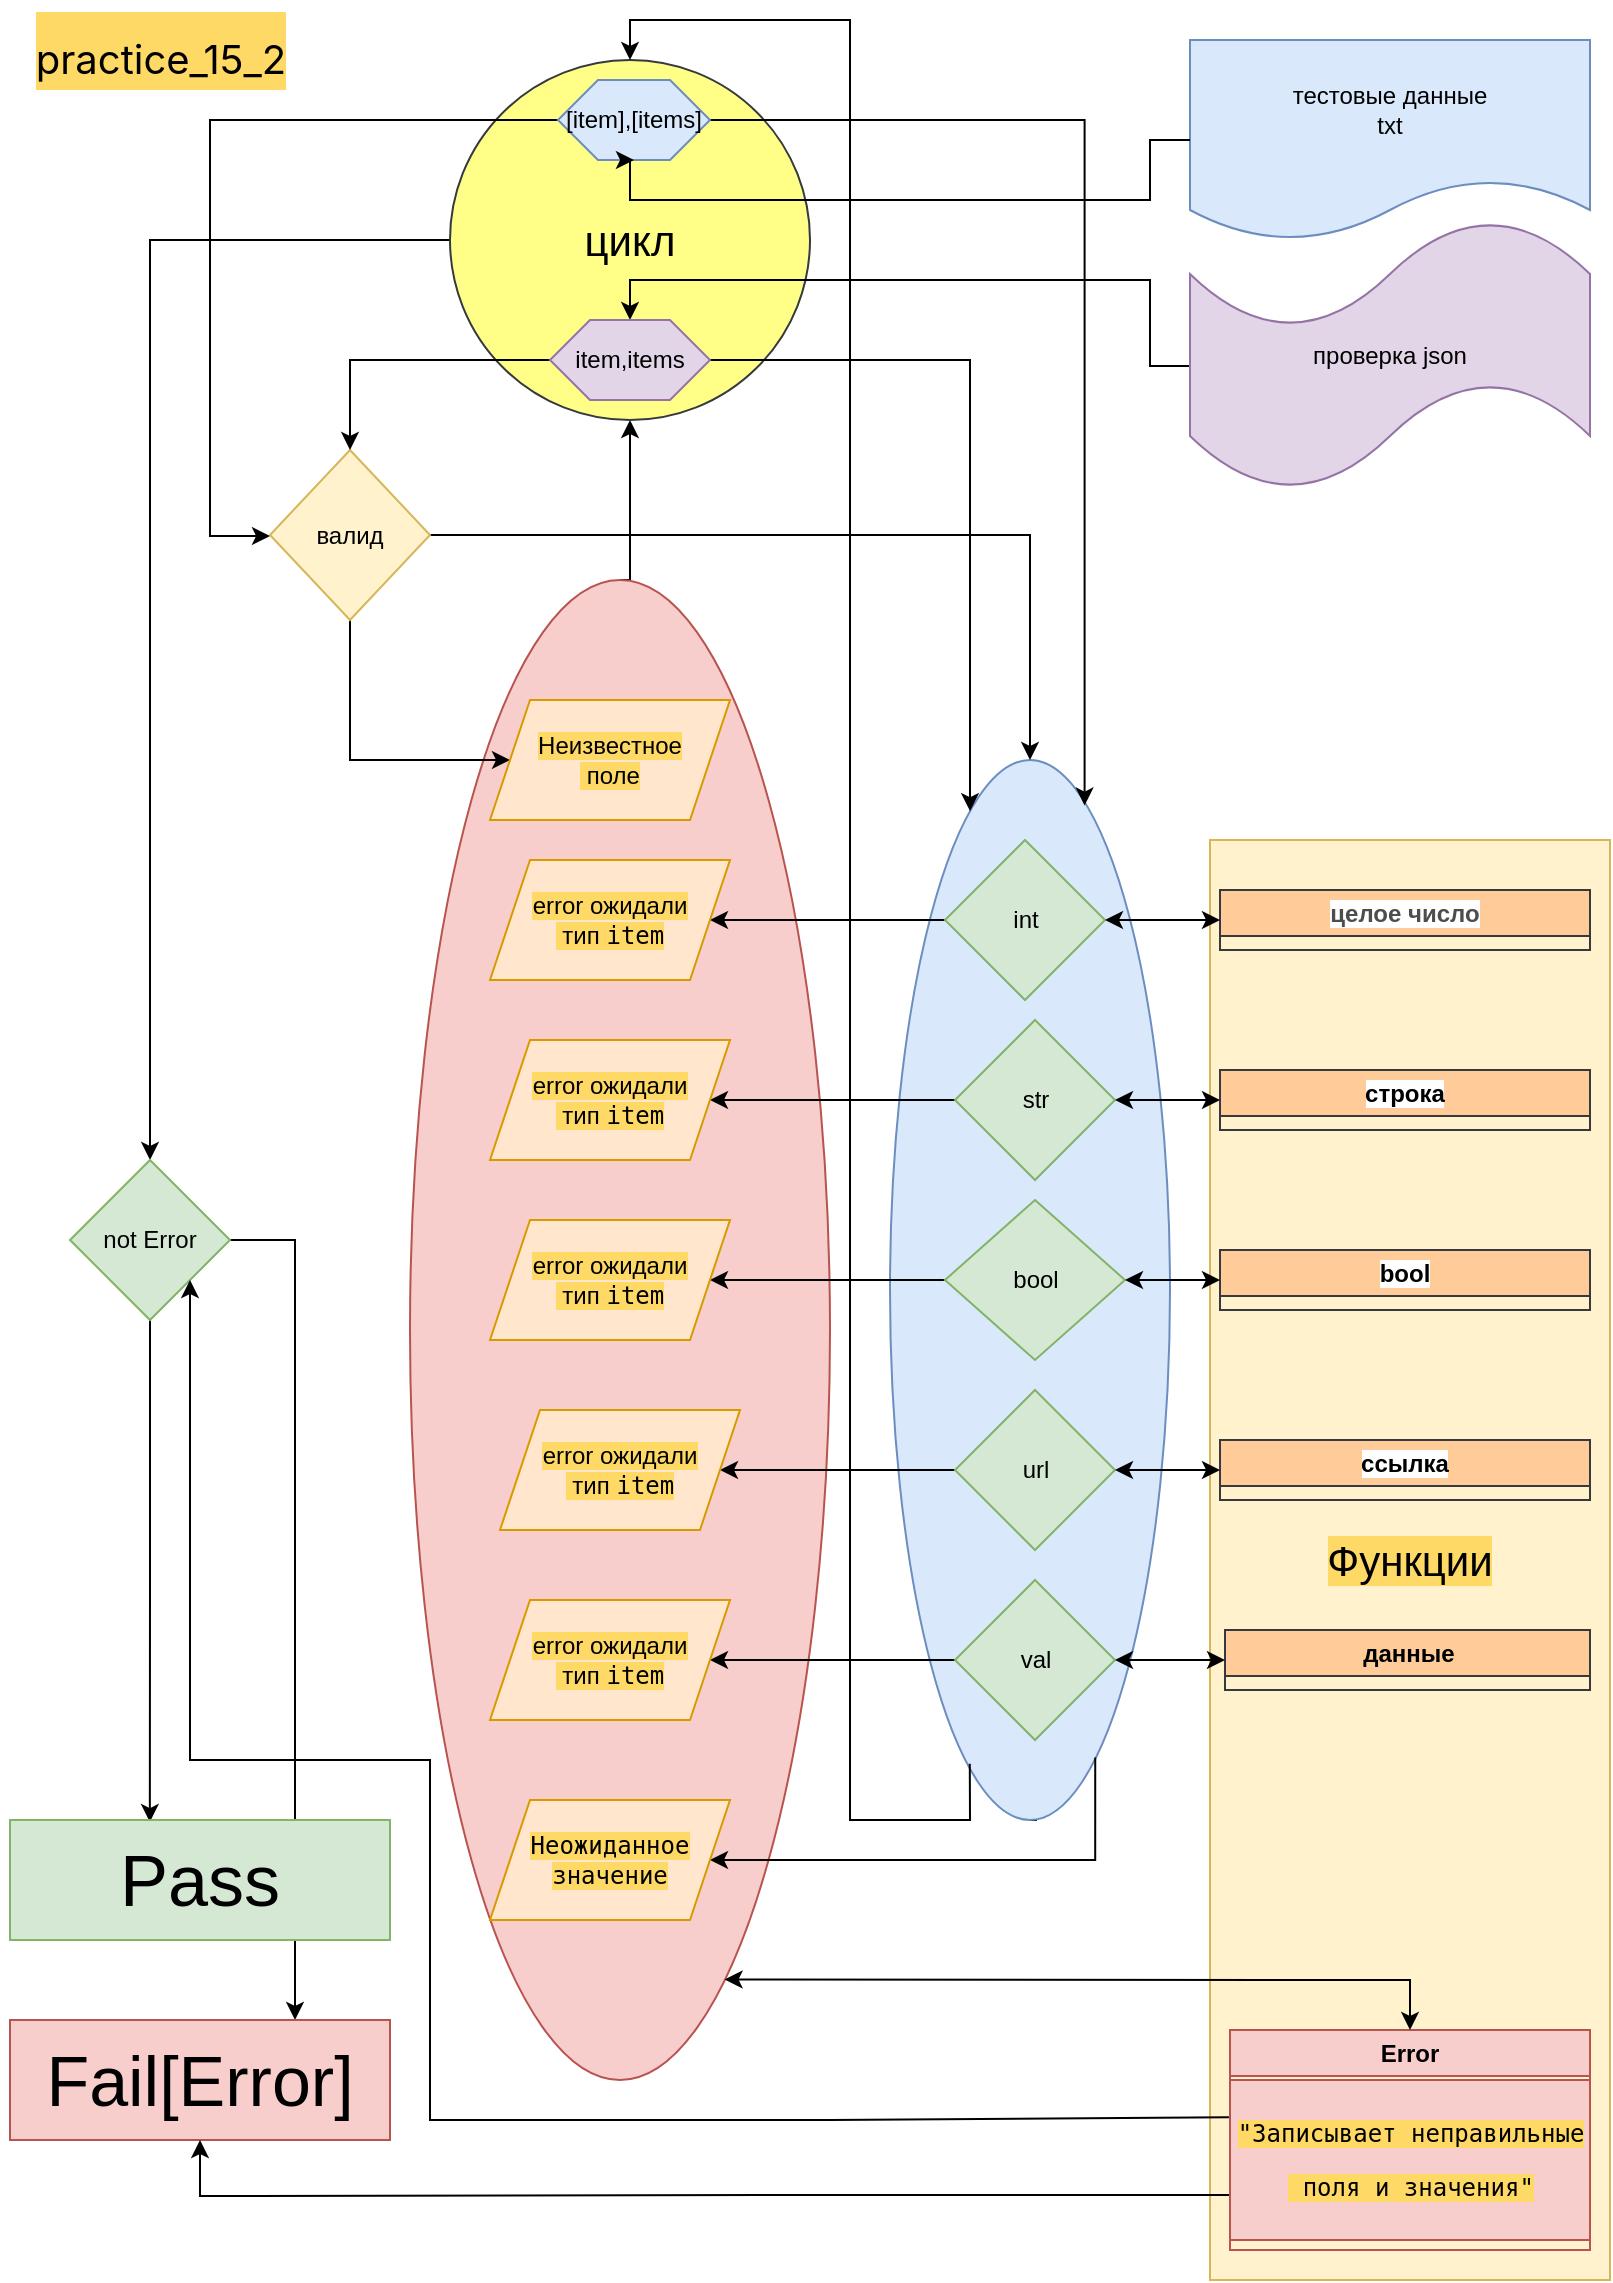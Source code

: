 <mxfile version="20.8.13" type="github">
  <diagram id="C5RBs43oDa-KdzZeNtuy" name="Page-1">
    <mxGraphModel dx="778" dy="676" grid="1" gridSize="10" guides="1" tooltips="1" connect="1" arrows="1" fold="1" page="1" pageScale="1" pageWidth="827" pageHeight="1169" math="0" shadow="0">
      <root>
        <mxCell id="WIyWlLk6GJQsqaUBKTNV-0" />
        <mxCell id="WIyWlLk6GJQsqaUBKTNV-1" parent="WIyWlLk6GJQsqaUBKTNV-0" />
        <mxCell id="NrR9IdCdJ7Q5m2Nav7Z5-30" value="Функции" style="rounded=0;whiteSpace=wrap;html=1;labelBackgroundColor=#FFD966;fontFamily=Helvetica;fontSize=21;fillColor=#fff2cc;strokeColor=#d6b656;" parent="WIyWlLk6GJQsqaUBKTNV-1" vertex="1">
          <mxGeometry x="610" y="430" width="200" height="720" as="geometry" />
        </mxCell>
        <mxCell id="N2-jiG50IVHrFEvEO8ib-146" style="edgeStyle=orthogonalEdgeStyle;rounded=0;orthogonalLoop=1;jettySize=auto;html=1;exitX=0.5;exitY=0;exitDx=0;exitDy=0;entryX=0.5;entryY=1;entryDx=0;entryDy=0;" parent="WIyWlLk6GJQsqaUBKTNV-1" source="N2-jiG50IVHrFEvEO8ib-137" target="N2-jiG50IVHrFEvEO8ib-28" edge="1">
          <mxGeometry relative="1" as="geometry">
            <Array as="points">
              <mxPoint x="320" y="300" />
            </Array>
          </mxGeometry>
        </mxCell>
        <mxCell id="N2-jiG50IVHrFEvEO8ib-137" value="" style="ellipse;whiteSpace=wrap;html=1;fillColor=#f8cecc;strokeColor=#b85450;" parent="WIyWlLk6GJQsqaUBKTNV-1" vertex="1">
          <mxGeometry x="210" y="300" width="210" height="750" as="geometry" />
        </mxCell>
        <mxCell id="N2-jiG50IVHrFEvEO8ib-136" style="edgeStyle=orthogonalEdgeStyle;rounded=0;orthogonalLoop=1;jettySize=auto;html=1;exitX=0.5;exitY=1;exitDx=0;exitDy=0;" parent="WIyWlLk6GJQsqaUBKTNV-1" source="N2-jiG50IVHrFEvEO8ib-96" edge="1">
          <mxGeometry relative="1" as="geometry">
            <mxPoint x="523" y="910" as="targetPoint" />
          </mxGeometry>
        </mxCell>
        <mxCell id="N2-jiG50IVHrFEvEO8ib-96" value="" style="ellipse;whiteSpace=wrap;html=1;fillColor=#dae8fc;strokeColor=#6c8ebf;" parent="WIyWlLk6GJQsqaUBKTNV-1" vertex="1">
          <mxGeometry x="450" y="390" width="140" height="530" as="geometry" />
        </mxCell>
        <mxCell id="N2-jiG50IVHrFEvEO8ib-0" value="тестовые данные&lt;br&gt;txt" style="shape=document;whiteSpace=wrap;html=1;boundedLbl=1;fillColor=#dae8fc;strokeColor=#6c8ebf;" parent="WIyWlLk6GJQsqaUBKTNV-1" vertex="1">
          <mxGeometry x="600" y="30" width="200" height="100" as="geometry" />
        </mxCell>
        <mxCell id="N2-jiG50IVHrFEvEO8ib-33" style="edgeStyle=orthogonalEdgeStyle;rounded=0;orthogonalLoop=1;jettySize=auto;html=1;exitX=0.5;exitY=1;exitDx=0;exitDy=0;entryX=0;entryY=0.5;entryDx=0;entryDy=0;" parent="WIyWlLk6GJQsqaUBKTNV-1" source="N2-jiG50IVHrFEvEO8ib-1" target="N2-jiG50IVHrFEvEO8ib-32" edge="1">
          <mxGeometry relative="1" as="geometry">
            <Array as="points">
              <mxPoint x="180" y="390" />
            </Array>
          </mxGeometry>
        </mxCell>
        <mxCell id="N2-jiG50IVHrFEvEO8ib-97" style="edgeStyle=orthogonalEdgeStyle;rounded=0;orthogonalLoop=1;jettySize=auto;html=1;exitX=1;exitY=0.5;exitDx=0;exitDy=0;entryX=0.5;entryY=0;entryDx=0;entryDy=0;" parent="WIyWlLk6GJQsqaUBKTNV-1" source="N2-jiG50IVHrFEvEO8ib-1" target="N2-jiG50IVHrFEvEO8ib-96" edge="1">
          <mxGeometry relative="1" as="geometry">
            <Array as="points">
              <mxPoint x="520" y="277" />
            </Array>
          </mxGeometry>
        </mxCell>
        <mxCell id="N2-jiG50IVHrFEvEO8ib-1" value="валид" style="rhombus;whiteSpace=wrap;html=1;fillColor=#fff2cc;strokeColor=#d6b656;" parent="WIyWlLk6GJQsqaUBKTNV-1" vertex="1">
          <mxGeometry x="140" y="235" width="80" height="85" as="geometry" />
        </mxCell>
        <mxCell id="N2-jiG50IVHrFEvEO8ib-27" style="edgeStyle=orthogonalEdgeStyle;rounded=0;orthogonalLoop=1;jettySize=auto;html=1;entryX=1;entryY=0.5;entryDx=0;entryDy=0;" parent="WIyWlLk6GJQsqaUBKTNV-1" source="N2-jiG50IVHrFEvEO8ib-2" target="N2-jiG50IVHrFEvEO8ib-18" edge="1">
          <mxGeometry relative="1" as="geometry">
            <Array as="points">
              <mxPoint x="420" y="470" />
              <mxPoint x="420" y="470" />
            </Array>
          </mxGeometry>
        </mxCell>
        <mxCell id="N2-jiG50IVHrFEvEO8ib-2" value="int" style="rhombus;whiteSpace=wrap;html=1;fillColor=#d5e8d4;strokeColor=#82b366;" parent="WIyWlLk6GJQsqaUBKTNV-1" vertex="1">
          <mxGeometry x="477.5" y="430" width="80" height="80" as="geometry" />
        </mxCell>
        <mxCell id="N2-jiG50IVHrFEvEO8ib-26" style="edgeStyle=orthogonalEdgeStyle;rounded=0;orthogonalLoop=1;jettySize=auto;html=1;entryX=1;entryY=0.5;entryDx=0;entryDy=0;" parent="WIyWlLk6GJQsqaUBKTNV-1" source="N2-jiG50IVHrFEvEO8ib-3" target="N2-jiG50IVHrFEvEO8ib-19" edge="1">
          <mxGeometry relative="1" as="geometry" />
        </mxCell>
        <mxCell id="N2-jiG50IVHrFEvEO8ib-24" style="edgeStyle=orthogonalEdgeStyle;rounded=0;orthogonalLoop=1;jettySize=auto;html=1;exitX=0;exitY=0.5;exitDx=0;exitDy=0;entryX=1;entryY=0.5;entryDx=0;entryDy=0;" parent="WIyWlLk6GJQsqaUBKTNV-1" source="N2-jiG50IVHrFEvEO8ib-5" target="N2-jiG50IVHrFEvEO8ib-21" edge="1">
          <mxGeometry relative="1" as="geometry">
            <Array as="points">
              <mxPoint x="478" y="745" />
            </Array>
          </mxGeometry>
        </mxCell>
        <mxCell id="N2-jiG50IVHrFEvEO8ib-5" value="url" style="rhombus;whiteSpace=wrap;html=1;fillColor=#d5e8d4;strokeColor=#82b366;" parent="WIyWlLk6GJQsqaUBKTNV-1" vertex="1">
          <mxGeometry x="482.5" y="705" width="80" height="80" as="geometry" />
        </mxCell>
        <mxCell id="N2-jiG50IVHrFEvEO8ib-23" style="edgeStyle=orthogonalEdgeStyle;rounded=0;orthogonalLoop=1;jettySize=auto;html=1;exitX=0;exitY=0.5;exitDx=0;exitDy=0;entryX=1;entryY=0.5;entryDx=0;entryDy=0;" parent="WIyWlLk6GJQsqaUBKTNV-1" source="N2-jiG50IVHrFEvEO8ib-6" target="N2-jiG50IVHrFEvEO8ib-22" edge="1">
          <mxGeometry relative="1" as="geometry">
            <Array as="points">
              <mxPoint x="430" y="840" />
              <mxPoint x="430" y="840" />
            </Array>
          </mxGeometry>
        </mxCell>
        <mxCell id="N2-jiG50IVHrFEvEO8ib-105" style="edgeStyle=orthogonalEdgeStyle;rounded=0;orthogonalLoop=1;jettySize=auto;html=1;entryX=1;entryY=0.5;entryDx=0;entryDy=0;exitX=0.733;exitY=0.941;exitDx=0;exitDy=0;exitPerimeter=0;" parent="WIyWlLk6GJQsqaUBKTNV-1" source="N2-jiG50IVHrFEvEO8ib-96" target="N2-jiG50IVHrFEvEO8ib-60" edge="1">
          <mxGeometry relative="1" as="geometry">
            <mxPoint x="570" y="940" as="sourcePoint" />
            <Array as="points">
              <mxPoint x="553" y="940" />
            </Array>
          </mxGeometry>
        </mxCell>
        <mxCell id="N2-jiG50IVHrFEvEO8ib-6" value="val" style="rhombus;whiteSpace=wrap;html=1;fillColor=#d5e8d4;strokeColor=#82b366;" parent="WIyWlLk6GJQsqaUBKTNV-1" vertex="1">
          <mxGeometry x="482.5" y="800" width="80" height="80" as="geometry" />
        </mxCell>
        <mxCell id="N2-jiG50IVHrFEvEO8ib-19" value="&lt;span style=&quot;background-color: rgb(255, 217, 102);&quot;&gt;error&amp;nbsp;ожидали&lt;br style=&quot;border-color: var(--border-color);&quot;&gt;&amp;nbsp;тип&amp;nbsp;&lt;span style=&quot;border-color: var(--border-color); font-family: &amp;quot;JetBrains Mono&amp;quot;, monospace;&quot;&gt;item&lt;/span&gt;&lt;/span&gt;" style="shape=parallelogram;perimeter=parallelogramPerimeter;whiteSpace=wrap;html=1;fixedSize=1;fillColor=#ffe6cc;strokeColor=#d79b00;" parent="WIyWlLk6GJQsqaUBKTNV-1" vertex="1">
          <mxGeometry x="250" y="530" width="120" height="60" as="geometry" />
        </mxCell>
        <mxCell id="N2-jiG50IVHrFEvEO8ib-21" value="&lt;span style=&quot;background-color: rgb(255, 217, 102);&quot;&gt;error&amp;nbsp;ожидали&lt;br style=&quot;border-color: var(--border-color);&quot;&gt;&amp;nbsp;тип&amp;nbsp;&lt;span style=&quot;border-color: var(--border-color); font-family: &amp;quot;JetBrains Mono&amp;quot;, monospace;&quot;&gt;item&lt;/span&gt;&lt;/span&gt;" style="shape=parallelogram;perimeter=parallelogramPerimeter;whiteSpace=wrap;html=1;fixedSize=1;fillColor=#ffe6cc;strokeColor=#d79b00;" parent="WIyWlLk6GJQsqaUBKTNV-1" vertex="1">
          <mxGeometry x="255" y="715" width="120" height="60" as="geometry" />
        </mxCell>
        <mxCell id="N2-jiG50IVHrFEvEO8ib-22" value="&lt;span style=&quot;background-color: rgb(255, 217, 102);&quot;&gt;error&amp;nbsp;ожидали&lt;br style=&quot;border-color: var(--border-color);&quot;&gt;&amp;nbsp;тип&amp;nbsp;&lt;span style=&quot;border-color: var(--border-color); font-family: &amp;quot;JetBrains Mono&amp;quot;, monospace;&quot;&gt;item&lt;/span&gt;&lt;/span&gt;" style="shape=parallelogram;perimeter=parallelogramPerimeter;whiteSpace=wrap;html=1;fixedSize=1;fillColor=#ffe6cc;strokeColor=#d79b00;" parent="WIyWlLk6GJQsqaUBKTNV-1" vertex="1">
          <mxGeometry x="250" y="810" width="120" height="60" as="geometry" />
        </mxCell>
        <mxCell id="N2-jiG50IVHrFEvEO8ib-35" style="edgeStyle=orthogonalEdgeStyle;rounded=0;orthogonalLoop=1;jettySize=auto;html=1;exitX=0;exitY=0.5;exitDx=0;exitDy=0;entryX=0.5;entryY=0;entryDx=0;entryDy=0;" parent="WIyWlLk6GJQsqaUBKTNV-1" source="N2-jiG50IVHrFEvEO8ib-28" target="N2-jiG50IVHrFEvEO8ib-36" edge="1">
          <mxGeometry relative="1" as="geometry">
            <mxPoint x="120" y="600" as="targetPoint" />
            <Array as="points">
              <mxPoint x="304" y="130" />
              <mxPoint x="100" y="130" />
            </Array>
          </mxGeometry>
        </mxCell>
        <mxCell id="N2-jiG50IVHrFEvEO8ib-28" value="&lt;font style=&quot;font-size: 21px;&quot;&gt;цикл&lt;/font&gt;" style="ellipse;whiteSpace=wrap;html=1;aspect=fixed;fillColor=#ffff88;strokeColor=#36393d;" parent="WIyWlLk6GJQsqaUBKTNV-1" vertex="1">
          <mxGeometry x="230" y="40" width="180" height="180" as="geometry" />
        </mxCell>
        <mxCell id="N2-jiG50IVHrFEvEO8ib-32" value="&lt;span style=&quot;background-color: rgb(255, 217, 102);&quot;&gt;Неизвестное&lt;br&gt;&amp;nbsp;поле&lt;/span&gt;" style="shape=parallelogram;perimeter=parallelogramPerimeter;whiteSpace=wrap;html=1;fixedSize=1;fillColor=#ffe6cc;strokeColor=#d79b00;" parent="WIyWlLk6GJQsqaUBKTNV-1" vertex="1">
          <mxGeometry x="250" y="360" width="120" height="60" as="geometry" />
        </mxCell>
        <mxCell id="N2-jiG50IVHrFEvEO8ib-39" style="edgeStyle=orthogonalEdgeStyle;rounded=0;orthogonalLoop=1;jettySize=auto;html=1;exitX=0.5;exitY=1;exitDx=0;exitDy=0;entryX=0.368;entryY=0.017;entryDx=0;entryDy=0;entryPerimeter=0;" parent="WIyWlLk6GJQsqaUBKTNV-1" source="N2-jiG50IVHrFEvEO8ib-36" target="N2-jiG50IVHrFEvEO8ib-37" edge="1">
          <mxGeometry relative="1" as="geometry">
            <Array as="points" />
          </mxGeometry>
        </mxCell>
        <mxCell id="N2-jiG50IVHrFEvEO8ib-41" style="edgeStyle=orthogonalEdgeStyle;rounded=0;orthogonalLoop=1;jettySize=auto;html=1;exitX=1;exitY=0.5;exitDx=0;exitDy=0;entryX=0.75;entryY=0;entryDx=0;entryDy=0;" parent="WIyWlLk6GJQsqaUBKTNV-1" source="N2-jiG50IVHrFEvEO8ib-36" target="N2-jiG50IVHrFEvEO8ib-38" edge="1">
          <mxGeometry relative="1" as="geometry">
            <mxPoint x="230" y="720" as="targetPoint" />
          </mxGeometry>
        </mxCell>
        <mxCell id="N2-jiG50IVHrFEvEO8ib-36" value="not Error" style="rhombus;whiteSpace=wrap;html=1;fillColor=#d5e8d4;strokeColor=#82b366;" parent="WIyWlLk6GJQsqaUBKTNV-1" vertex="1">
          <mxGeometry x="40" y="590" width="80" height="80" as="geometry" />
        </mxCell>
        <mxCell id="N2-jiG50IVHrFEvEO8ib-37" value="&lt;font style=&quot;font-size: 36px;&quot;&gt;Pass&lt;/font&gt;" style="rounded=0;whiteSpace=wrap;html=1;fillColor=#d5e8d4;strokeColor=#82b366;" parent="WIyWlLk6GJQsqaUBKTNV-1" vertex="1">
          <mxGeometry x="10" y="920" width="190" height="60" as="geometry" />
        </mxCell>
        <mxCell id="N2-jiG50IVHrFEvEO8ib-38" value="&lt;font style=&quot;font-size: 35px;&quot;&gt;Fail[Error]&lt;/font&gt;" style="rounded=0;whiteSpace=wrap;html=1;fillColor=#f8cecc;strokeColor=#b85450;" parent="WIyWlLk6GJQsqaUBKTNV-1" vertex="1">
          <mxGeometry x="10" y="1020" width="190" height="60" as="geometry" />
        </mxCell>
        <mxCell id="NrR9IdCdJ7Q5m2Nav7Z5-10" style="edgeStyle=orthogonalEdgeStyle;rounded=0;orthogonalLoop=1;jettySize=auto;html=1;exitX=0;exitY=0.5;exitDx=0;exitDy=0;exitPerimeter=0;entryX=0.5;entryY=0;entryDx=0;entryDy=0;" parent="WIyWlLk6GJQsqaUBKTNV-1" source="N2-jiG50IVHrFEvEO8ib-51" target="N2-jiG50IVHrFEvEO8ib-66" edge="1">
          <mxGeometry relative="1" as="geometry">
            <Array as="points">
              <mxPoint x="580" y="193" />
              <mxPoint x="580" y="150" />
              <mxPoint x="320" y="150" />
            </Array>
          </mxGeometry>
        </mxCell>
        <mxCell id="N2-jiG50IVHrFEvEO8ib-51" value="проверка json" style="shape=tape;whiteSpace=wrap;html=1;fillColor=#e1d5e7;strokeColor=#9673a6;" parent="WIyWlLk6GJQsqaUBKTNV-1" vertex="1">
          <mxGeometry x="600" y="120" width="200" height="135" as="geometry" />
        </mxCell>
        <mxCell id="N2-jiG50IVHrFEvEO8ib-60" value="&lt;span style=&quot;background-color: rgb(255, 217, 102);&quot;&gt;&lt;span style=&quot;font-family: &amp;quot;JetBrains Mono&amp;quot;, monospace;&quot;&gt;Неожиданное значение&lt;/span&gt;&lt;/span&gt;" style="shape=parallelogram;perimeter=parallelogramPerimeter;whiteSpace=wrap;html=1;fixedSize=1;fillColor=#ffe6cc;strokeColor=#d79b00;" parent="WIyWlLk6GJQsqaUBKTNV-1" vertex="1">
          <mxGeometry x="250" y="910" width="120" height="60" as="geometry" />
        </mxCell>
        <mxCell id="N2-jiG50IVHrFEvEO8ib-120" style="edgeStyle=orthogonalEdgeStyle;rounded=0;orthogonalLoop=1;jettySize=auto;html=1;exitX=0;exitY=0.5;exitDx=0;exitDy=0;entryX=0;entryY=0.5;entryDx=0;entryDy=0;" parent="WIyWlLk6GJQsqaUBKTNV-1" source="N2-jiG50IVHrFEvEO8ib-64" target="N2-jiG50IVHrFEvEO8ib-1" edge="1">
          <mxGeometry relative="1" as="geometry">
            <Array as="points">
              <mxPoint x="110" y="70" />
              <mxPoint x="110" y="278" />
              <mxPoint x="140" y="278" />
            </Array>
          </mxGeometry>
        </mxCell>
        <mxCell id="NrR9IdCdJ7Q5m2Nav7Z5-32" style="edgeStyle=orthogonalEdgeStyle;rounded=0;orthogonalLoop=1;jettySize=auto;html=1;exitX=1;exitY=0.5;exitDx=0;exitDy=0;entryX=0.695;entryY=0.043;entryDx=0;entryDy=0;entryPerimeter=0;fontFamily=Helvetica;fontSize=21;fontColor=#000000;" parent="WIyWlLk6GJQsqaUBKTNV-1" source="N2-jiG50IVHrFEvEO8ib-64" target="N2-jiG50IVHrFEvEO8ib-96" edge="1">
          <mxGeometry relative="1" as="geometry">
            <Array as="points">
              <mxPoint x="547" y="70" />
            </Array>
          </mxGeometry>
        </mxCell>
        <mxCell id="N2-jiG50IVHrFEvEO8ib-64" value="[item],[items]" style="shape=hexagon;perimeter=hexagonPerimeter2;whiteSpace=wrap;html=1;fixedSize=1;fillColor=#dae8fc;strokeColor=#6c8ebf;" parent="WIyWlLk6GJQsqaUBKTNV-1" vertex="1">
          <mxGeometry x="284" y="50" width="76" height="40" as="geometry" />
        </mxCell>
        <mxCell id="N2-jiG50IVHrFEvEO8ib-119" style="edgeStyle=orthogonalEdgeStyle;rounded=0;orthogonalLoop=1;jettySize=auto;html=1;exitX=0;exitY=0.5;exitDx=0;exitDy=0;entryX=0.5;entryY=0;entryDx=0;entryDy=0;" parent="WIyWlLk6GJQsqaUBKTNV-1" source="N2-jiG50IVHrFEvEO8ib-66" target="N2-jiG50IVHrFEvEO8ib-1" edge="1">
          <mxGeometry relative="1" as="geometry">
            <Array as="points">
              <mxPoint x="180" y="190" />
            </Array>
          </mxGeometry>
        </mxCell>
        <mxCell id="NrR9IdCdJ7Q5m2Nav7Z5-26" style="edgeStyle=orthogonalEdgeStyle;rounded=0;orthogonalLoop=1;jettySize=auto;html=1;exitX=1;exitY=0.5;exitDx=0;exitDy=0;fontFamily=Helvetica;fontSize=35;fontColor=#000000;" parent="WIyWlLk6GJQsqaUBKTNV-1" source="N2-jiG50IVHrFEvEO8ib-66" target="N2-jiG50IVHrFEvEO8ib-96" edge="1">
          <mxGeometry relative="1" as="geometry">
            <mxPoint x="490" y="420" as="targetPoint" />
            <Array as="points">
              <mxPoint x="490" y="190" />
            </Array>
          </mxGeometry>
        </mxCell>
        <mxCell id="N2-jiG50IVHrFEvEO8ib-66" value="item,items" style="shape=hexagon;perimeter=hexagonPerimeter2;whiteSpace=wrap;html=1;fixedSize=1;fillColor=#e1d5e7;strokeColor=#9673a6;" parent="WIyWlLk6GJQsqaUBKTNV-1" vertex="1">
          <mxGeometry x="280" y="170" width="80" height="40" as="geometry" />
        </mxCell>
        <mxCell id="N2-jiG50IVHrFEvEO8ib-132" style="edgeStyle=orthogonalEdgeStyle;rounded=0;orthogonalLoop=1;jettySize=auto;html=1;exitX=0;exitY=0.5;exitDx=0;exitDy=0;entryX=1;entryY=0.5;entryDx=0;entryDy=0;" parent="WIyWlLk6GJQsqaUBKTNV-1" source="N2-jiG50IVHrFEvEO8ib-4" target="N2-jiG50IVHrFEvEO8ib-20" edge="1">
          <mxGeometry relative="1" as="geometry" />
        </mxCell>
        <mxCell id="N2-jiG50IVHrFEvEO8ib-4" value="bool" style="rhombus;whiteSpace=wrap;html=1;fillColor=#d5e8d4;strokeColor=#82b366;" parent="WIyWlLk6GJQsqaUBKTNV-1" vertex="1">
          <mxGeometry x="477.5" y="610" width="90" height="80" as="geometry" />
        </mxCell>
        <mxCell id="N2-jiG50IVHrFEvEO8ib-3" value="str" style="rhombus;whiteSpace=wrap;html=1;fillColor=#d5e8d4;strokeColor=#82b366;" parent="WIyWlLk6GJQsqaUBKTNV-1" vertex="1">
          <mxGeometry x="482.5" y="520" width="80" height="80" as="geometry" />
        </mxCell>
        <mxCell id="N2-jiG50IVHrFEvEO8ib-20" value="&lt;span style=&quot;background-color: rgb(255, 217, 102);&quot;&gt;error&amp;nbsp;ожидали&lt;br style=&quot;border-color: var(--border-color);&quot;&gt;&amp;nbsp;тип&amp;nbsp;&lt;span style=&quot;border-color: var(--border-color); font-family: &amp;quot;JetBrains Mono&amp;quot;, monospace;&quot;&gt;item&lt;/span&gt;&lt;/span&gt;" style="shape=parallelogram;perimeter=parallelogramPerimeter;whiteSpace=wrap;html=1;fixedSize=1;fillColor=#ffe6cc;strokeColor=#d79b00;" parent="WIyWlLk6GJQsqaUBKTNV-1" vertex="1">
          <mxGeometry x="250" y="620" width="120" height="60" as="geometry" />
        </mxCell>
        <mxCell id="N2-jiG50IVHrFEvEO8ib-18" value="&lt;span style=&quot;background-color: rgb(255, 217, 102);&quot;&gt;error&amp;nbsp;ожидали&lt;br style=&quot;border-color: var(--border-color);&quot;&gt;&amp;nbsp;тип&amp;nbsp;&lt;span style=&quot;border-color: var(--border-color); font-family: &amp;quot;JetBrains Mono&amp;quot;, monospace;&quot;&gt;item&lt;/span&gt;&lt;/span&gt;" style="shape=parallelogram;perimeter=parallelogramPerimeter;whiteSpace=wrap;html=1;fixedSize=1;fillColor=#ffe6cc;strokeColor=#d79b00;" parent="WIyWlLk6GJQsqaUBKTNV-1" vertex="1">
          <mxGeometry x="250" y="440" width="120" height="60" as="geometry" />
        </mxCell>
        <mxCell id="N2-jiG50IVHrFEvEO8ib-142" value="" style="edgeStyle=orthogonalEdgeStyle;rounded=0;orthogonalLoop=1;jettySize=auto;html=1;exitX=0;exitY=0.75;exitDx=0;exitDy=0;" parent="WIyWlLk6GJQsqaUBKTNV-1" source="N2-jiG50IVHrFEvEO8ib-138" target="N2-jiG50IVHrFEvEO8ib-38" edge="1">
          <mxGeometry relative="1" as="geometry">
            <mxPoint x="460" y="1110" as="sourcePoint" />
            <Array as="points">
              <mxPoint x="400" y="1108" />
              <mxPoint x="105" y="1108" />
            </Array>
          </mxGeometry>
        </mxCell>
        <mxCell id="N2-jiG50IVHrFEvEO8ib-138" value="Error" style="swimlane;whiteSpace=wrap;html=1;fillColor=#f8cecc;strokeColor=#b85450;" parent="WIyWlLk6GJQsqaUBKTNV-1" vertex="1">
          <mxGeometry x="620" y="1025" width="180" height="110" as="geometry">
            <mxRectangle x="460" y="1020" width="140" height="30" as="alternateBounds" />
          </mxGeometry>
        </mxCell>
        <mxCell id="NrR9IdCdJ7Q5m2Nav7Z5-14" value="&lt;div style=&quot;font-family: &amp;quot;JetBrains Mono&amp;quot;, monospace;&quot;&gt;&lt;pre style=&quot;&quot;&gt;&lt;span style=&quot;background-color: rgb(255, 217, 102);&quot;&gt;&quot;Записывает неправильные&lt;/span&gt;&lt;/pre&gt;&lt;pre style=&quot;&quot;&gt;&lt;span style=&quot;background-color: rgb(255, 217, 102);&quot;&gt; поля и значения&quot;&lt;/span&gt;&lt;/pre&gt;&lt;/div&gt;" style="text;html=1;align=center;verticalAlign=middle;resizable=0;points=[];autosize=1;strokeColor=#b85450;fillColor=#f8cecc;" parent="N2-jiG50IVHrFEvEO8ib-138" vertex="1">
          <mxGeometry y="25" width="180" height="80" as="geometry" />
        </mxCell>
        <mxCell id="N2-jiG50IVHrFEvEO8ib-147" style="edgeStyle=orthogonalEdgeStyle;rounded=0;orthogonalLoop=1;jettySize=auto;html=1;exitX=0.5;exitY=1;exitDx=0;exitDy=0;" parent="WIyWlLk6GJQsqaUBKTNV-1" source="N2-jiG50IVHrFEvEO8ib-137" target="N2-jiG50IVHrFEvEO8ib-137" edge="1">
          <mxGeometry relative="1" as="geometry" />
        </mxCell>
        <mxCell id="NrR9IdCdJ7Q5m2Nav7Z5-0" value="данные" style="swimlane;whiteSpace=wrap;html=1;fillColor=#ffcc99;strokeColor=#36393d;" parent="WIyWlLk6GJQsqaUBKTNV-1" vertex="1" collapsed="1">
          <mxGeometry x="617.5" y="825" width="182.5" height="30" as="geometry">
            <mxRectangle x="617.5" y="825" width="200" height="115" as="alternateBounds" />
          </mxGeometry>
        </mxCell>
        <mxCell id="NrR9IdCdJ7Q5m2Nav7Z5-15" value="&lt;div style=&quot;font-family: &amp;quot;JetBrains Mono&amp;quot;, monospace;&quot;&gt;&lt;pre style=&quot;&quot;&gt;&lt;span style=&quot;background-color: rgb(255, 255, 255);&quot;&gt;&quot;Возращяет true если в поле&lt;/span&gt;&lt;/pre&gt;&lt;pre style=&quot;&quot;&gt;&lt;span style=&quot;background-color: rgb(255, 255, 255);&quot;&gt; itemBuyEvent или&lt;/span&gt;&lt;/pre&gt;&lt;pre style=&quot;&quot;&gt;&lt;span style=&quot;background-color: rgb(255, 255, 255);&quot;&gt; itemViewEvent&quot;&lt;/span&gt;&lt;/pre&gt;&lt;/div&gt;" style="text;html=1;align=center;verticalAlign=middle;resizable=0;points=[];autosize=1;strokeColor=none;fillColor=none;fontColor=#000000;" parent="NrR9IdCdJ7Q5m2Nav7Z5-0" vertex="1">
          <mxGeometry y="15" width="200" height="100" as="geometry" />
        </mxCell>
        <mxCell id="NrR9IdCdJ7Q5m2Nav7Z5-1" value="&lt;div style=&quot;&quot;&gt;&lt;pre style=&quot;&quot;&gt;&lt;span style=&quot;background-color: rgb(255, 255, 255);&quot;&gt;&lt;font face=&quot;Helvetica&quot;&gt;ссылка&lt;/font&gt;&lt;/span&gt;&lt;/pre&gt;&lt;/div&gt;" style="swimlane;whiteSpace=wrap;html=1;fillColor=#ffcc99;strokeColor=#36393d;startSize=23;" parent="WIyWlLk6GJQsqaUBKTNV-1" vertex="1" collapsed="1">
          <mxGeometry x="615" y="730" width="185" height="30" as="geometry">
            <mxRectangle x="615" y="730" width="205" height="110" as="alternateBounds" />
          </mxGeometry>
        </mxCell>
        <mxCell id="NrR9IdCdJ7Q5m2Nav7Z5-16" value="&lt;div style=&quot;font-family: &amp;quot;JetBrains Mono&amp;quot;, monospace;&quot;&gt;&lt;pre style=&quot;&quot;&gt;&lt;span style=&quot;background-color: rgb(255, 255, 255);&quot;&gt;&quot;Возращяет true если&lt;/span&gt;&lt;/pre&gt;&lt;pre style=&quot;&quot;&gt;&lt;span style=&quot;background-color: rgb(255, 255, 255);&quot;&gt; в поле строка и имеет&lt;/span&gt;&lt;/pre&gt;&lt;pre style=&quot;&quot;&gt;&lt;span style=&quot;background-color: rgb(255, 255, 255);&quot;&gt; начало http:// или https://&quot;&lt;/span&gt;&lt;/pre&gt;&lt;/div&gt;" style="text;html=1;align=center;verticalAlign=middle;resizable=0;points=[];autosize=1;strokeColor=none;fillColor=none;fontColor=#000000;" parent="NrR9IdCdJ7Q5m2Nav7Z5-1" vertex="1">
          <mxGeometry x="-5" y="10" width="210" height="100" as="geometry" />
        </mxCell>
        <mxCell id="NrR9IdCdJ7Q5m2Nav7Z5-2" value="&lt;div style=&quot;&quot;&gt;&lt;pre style=&quot;&quot;&gt;&lt;span style=&quot;background-color: rgb(255, 255, 255);&quot;&gt;&lt;font face=&quot;Helvetica&quot;&gt;bool&lt;/font&gt;&lt;/span&gt;&lt;/pre&gt;&lt;/div&gt;" style="swimlane;whiteSpace=wrap;html=1;fillColor=#ffcc99;strokeColor=#36393d;" parent="WIyWlLk6GJQsqaUBKTNV-1" vertex="1" collapsed="1">
          <mxGeometry x="615" y="635" width="185" height="30" as="geometry">
            <mxRectangle x="615" y="635" width="185" height="90" as="alternateBounds" />
          </mxGeometry>
        </mxCell>
        <mxCell id="NrR9IdCdJ7Q5m2Nav7Z5-17" value="&lt;div style=&quot;font-family: &amp;quot;JetBrains Mono&amp;quot;, monospace;&quot;&gt;&lt;pre style=&quot;&quot;&gt;&lt;span style=&quot;background-color: rgb(255, 255, 255);&quot;&gt;&quot;Возращяет true&lt;/span&gt;&lt;/pre&gt;&lt;pre style=&quot;&quot;&gt;&lt;span style=&quot;background-color: rgb(255, 255, 255);&quot;&gt; если в поле bool&quot;&lt;/span&gt;&lt;/pre&gt;&lt;/div&gt;" style="text;html=1;align=center;verticalAlign=middle;resizable=0;points=[];autosize=1;strokeColor=none;fillColor=none;fontColor=#000000;" parent="NrR9IdCdJ7Q5m2Nav7Z5-2" vertex="1">
          <mxGeometry x="15" y="10" width="140" height="80" as="geometry" />
        </mxCell>
        <mxCell id="NrR9IdCdJ7Q5m2Nav7Z5-3" value="&lt;div style=&quot;&quot;&gt;&lt;pre style=&quot;&quot;&gt;&lt;span style=&quot;background-color: rgb(255, 255, 255);&quot;&gt;&lt;font face=&quot;Helvetica&quot;&gt;строка&lt;/font&gt;&lt;/span&gt;&lt;/pre&gt;&lt;/div&gt;" style="swimlane;whiteSpace=wrap;html=1;fillColor=#ffcc99;strokeColor=#36393d;" parent="WIyWlLk6GJQsqaUBKTNV-1" vertex="1" collapsed="1">
          <mxGeometry x="615" y="545" width="185" height="30" as="geometry">
            <mxRectangle x="615" y="545" width="200" height="90" as="alternateBounds" />
          </mxGeometry>
        </mxCell>
        <mxCell id="NrR9IdCdJ7Q5m2Nav7Z5-18" value="&lt;div style=&quot;font-family: &amp;quot;JetBrains Mono&amp;quot;, monospace;&quot;&gt;&lt;pre style=&quot;&quot;&gt;&lt;span style=&quot;background-color: rgb(255, 255, 255);&quot;&gt;&quot;Возращяет true если&lt;/span&gt;&lt;/pre&gt;&lt;pre style=&quot;&quot;&gt;&lt;span style=&quot;background-color: rgb(255, 255, 255);&quot;&gt; в поле строка&quot;&lt;/span&gt;&lt;/pre&gt;&lt;/div&gt;" style="text;html=1;align=center;verticalAlign=middle;resizable=0;points=[];autosize=1;strokeColor=none;fillColor=none;fontColor=#000000;" parent="NrR9IdCdJ7Q5m2Nav7Z5-3" vertex="1">
          <mxGeometry x="12.5" y="10" width="160" height="80" as="geometry" />
        </mxCell>
        <mxCell id="NrR9IdCdJ7Q5m2Nav7Z5-4" value="&lt;div style=&quot;&quot;&gt;&lt;pre style=&quot;&quot;&gt;&lt;font face=&quot;Helvetica&quot; style=&quot;background-color: rgb(255, 255, 255);&quot; color=&quot;#4d4d4d&quot;&gt;целое число&lt;/font&gt;&lt;/pre&gt;&lt;/div&gt;" style="swimlane;whiteSpace=wrap;html=1;fillColor=#ffcc99;strokeColor=#36393d;startSize=23;" parent="WIyWlLk6GJQsqaUBKTNV-1" vertex="1" collapsed="1">
          <mxGeometry x="615" y="455" width="185" height="30" as="geometry">
            <mxRectangle x="615" y="455" width="185" height="90" as="alternateBounds" />
          </mxGeometry>
        </mxCell>
        <mxCell id="NrR9IdCdJ7Q5m2Nav7Z5-19" value="&lt;div style=&quot;font-family: &amp;quot;JetBrains Mono&amp;quot;, monospace;&quot;&gt;&lt;pre style=&quot;&quot;&gt;&lt;span style=&quot;background-color: rgb(255, 255, 255);&quot;&gt;&quot;Возращяет true если&lt;/span&gt;&lt;/pre&gt;&lt;pre style=&quot;&quot;&gt;&lt;span style=&quot;background-color: rgb(255, 255, 255);&quot;&gt; в поле целое число&quot;&lt;/span&gt;&lt;/pre&gt;&lt;/div&gt;" style="text;html=1;align=center;verticalAlign=middle;resizable=0;points=[];autosize=1;strokeColor=none;fillColor=none;fontColor=#000000;" parent="NrR9IdCdJ7Q5m2Nav7Z5-4" vertex="1">
          <mxGeometry x="15" y="10" width="160" height="80" as="geometry" />
        </mxCell>
        <mxCell id="NrR9IdCdJ7Q5m2Nav7Z5-5" value="" style="endArrow=classic;startArrow=classic;html=1;rounded=0;exitX=1;exitY=0.5;exitDx=0;exitDy=0;entryX=0;entryY=0.5;entryDx=0;entryDy=0;" parent="WIyWlLk6GJQsqaUBKTNV-1" source="N2-jiG50IVHrFEvEO8ib-5" target="NrR9IdCdJ7Q5m2Nav7Z5-1" edge="1">
          <mxGeometry width="50" height="50" relative="1" as="geometry">
            <mxPoint x="570" y="820" as="sourcePoint" />
            <mxPoint x="620" y="770" as="targetPoint" />
          </mxGeometry>
        </mxCell>
        <mxCell id="NrR9IdCdJ7Q5m2Nav7Z5-6" value="" style="endArrow=classic;startArrow=classic;html=1;rounded=0;exitX=1;exitY=0.5;exitDx=0;exitDy=0;entryX=0;entryY=0.5;entryDx=0;entryDy=0;" parent="WIyWlLk6GJQsqaUBKTNV-1" source="N2-jiG50IVHrFEvEO8ib-6" target="NrR9IdCdJ7Q5m2Nav7Z5-0" edge="1">
          <mxGeometry width="50" height="50" relative="1" as="geometry">
            <mxPoint x="570" y="820" as="sourcePoint" />
            <mxPoint x="620" y="770" as="targetPoint" />
          </mxGeometry>
        </mxCell>
        <mxCell id="NrR9IdCdJ7Q5m2Nav7Z5-7" value="" style="endArrow=classic;startArrow=classic;html=1;rounded=0;exitX=1;exitY=0.5;exitDx=0;exitDy=0;entryX=0;entryY=0.5;entryDx=0;entryDy=0;" parent="WIyWlLk6GJQsqaUBKTNV-1" source="N2-jiG50IVHrFEvEO8ib-4" target="NrR9IdCdJ7Q5m2Nav7Z5-2" edge="1">
          <mxGeometry width="50" height="50" relative="1" as="geometry">
            <mxPoint x="570" y="820" as="sourcePoint" />
            <mxPoint x="620" y="770" as="targetPoint" />
          </mxGeometry>
        </mxCell>
        <mxCell id="NrR9IdCdJ7Q5m2Nav7Z5-8" value="" style="endArrow=classic;startArrow=classic;html=1;rounded=0;exitX=1;exitY=0.5;exitDx=0;exitDy=0;entryX=0;entryY=0.5;entryDx=0;entryDy=0;" parent="WIyWlLk6GJQsqaUBKTNV-1" source="N2-jiG50IVHrFEvEO8ib-3" target="NrR9IdCdJ7Q5m2Nav7Z5-3" edge="1">
          <mxGeometry width="50" height="50" relative="1" as="geometry">
            <mxPoint x="570" y="520" as="sourcePoint" />
            <mxPoint x="620" y="470" as="targetPoint" />
          </mxGeometry>
        </mxCell>
        <mxCell id="NrR9IdCdJ7Q5m2Nav7Z5-9" value="" style="endArrow=classic;startArrow=classic;html=1;rounded=0;exitX=1;exitY=0.5;exitDx=0;exitDy=0;entryX=0;entryY=0.5;entryDx=0;entryDy=0;" parent="WIyWlLk6GJQsqaUBKTNV-1" source="N2-jiG50IVHrFEvEO8ib-2" target="NrR9IdCdJ7Q5m2Nav7Z5-4" edge="1">
          <mxGeometry width="50" height="50" relative="1" as="geometry">
            <mxPoint x="570" y="720" as="sourcePoint" />
            <mxPoint x="620" y="670" as="targetPoint" />
          </mxGeometry>
        </mxCell>
        <mxCell id="NrR9IdCdJ7Q5m2Nav7Z5-21" value="" style="endArrow=classic;html=1;rounded=0;fontFamily=Helvetica;fontSize=35;fontColor=#000000;entryX=0.5;entryY=0;entryDx=0;entryDy=0;exitX=0.285;exitY=0.947;exitDx=0;exitDy=0;exitPerimeter=0;" parent="WIyWlLk6GJQsqaUBKTNV-1" source="N2-jiG50IVHrFEvEO8ib-96" target="N2-jiG50IVHrFEvEO8ib-28" edge="1">
          <mxGeometry width="50" height="50" relative="1" as="geometry">
            <mxPoint x="490" y="410" as="sourcePoint" />
            <mxPoint x="470" y="210" as="targetPoint" />
            <Array as="points">
              <mxPoint x="490" y="920" />
              <mxPoint x="430" y="920" />
              <mxPoint x="430" y="410" />
              <mxPoint x="430" y="220" />
              <mxPoint x="430" y="20" />
              <mxPoint x="320" y="20" />
            </Array>
          </mxGeometry>
        </mxCell>
        <mxCell id="NrR9IdCdJ7Q5m2Nav7Z5-28" style="edgeStyle=orthogonalEdgeStyle;rounded=0;orthogonalLoop=1;jettySize=auto;html=1;entryX=0.5;entryY=1;entryDx=0;entryDy=0;fontFamily=Helvetica;fontSize=35;fontColor=#000000;exitX=0;exitY=0.5;exitDx=0;exitDy=0;" parent="WIyWlLk6GJQsqaUBKTNV-1" source="N2-jiG50IVHrFEvEO8ib-0" target="N2-jiG50IVHrFEvEO8ib-64" edge="1">
          <mxGeometry relative="1" as="geometry">
            <Array as="points">
              <mxPoint x="580" y="80" />
              <mxPoint x="580" y="110" />
              <mxPoint x="320" y="110" />
              <mxPoint x="320" y="90" />
            </Array>
          </mxGeometry>
        </mxCell>
        <mxCell id="NrR9IdCdJ7Q5m2Nav7Z5-29" value="" style="endArrow=classic;html=1;rounded=0;fontFamily=Helvetica;fontSize=21;fontColor=#000000;exitX=-0.003;exitY=0.233;exitDx=0;exitDy=0;entryX=1;entryY=1;entryDx=0;entryDy=0;exitPerimeter=0;" parent="WIyWlLk6GJQsqaUBKTNV-1" source="NrR9IdCdJ7Q5m2Nav7Z5-14" target="N2-jiG50IVHrFEvEO8ib-36" edge="1">
          <mxGeometry width="50" height="50" relative="1" as="geometry">
            <mxPoint x="290" y="900" as="sourcePoint" />
            <mxPoint x="340" y="850" as="targetPoint" />
            <Array as="points">
              <mxPoint x="420" y="1070" />
              <mxPoint x="220" y="1070" />
              <mxPoint x="220" y="970" />
              <mxPoint x="220" y="890" />
              <mxPoint x="100" y="890" />
            </Array>
          </mxGeometry>
        </mxCell>
        <mxCell id="NrR9IdCdJ7Q5m2Nav7Z5-36" value="&lt;h2 style=&quot;box-sizing: border-box; margin-bottom: 0px; font-family: -apple-system, BlinkMacSystemFont, &amp;quot;Segoe UI&amp;quot;, &amp;quot;Noto Sans&amp;quot;, Helvetica, Arial, sans-serif, &amp;quot;Apple Color Emoji&amp;quot;, &amp;quot;Segoe UI Emoji&amp;quot;; text-align: start; margin-top: 0px !important; font-weight: var(--base-text-weight-normal, 400)  !important; flex: 1 1 auto !important; align-self: center !important; order: inherit !important; width: auto !important; min-width: 0px !important; margin-right: var(--base-size-8, 8px)  !important; margin-left: var(--base-size-8, 8px)  !important;&quot; class=&quot;breadcrumb flex-auto flex-self-center min-width-0 text-normal mx-2 width-full width-md-auto flex-order-1 flex-md-order-none mt-3 mt-md-0&quot; id=&quot;blob-path&quot;&gt;&lt;span style=&quot;background-color: rgb(255, 217, 102);&quot;&gt;&lt;font style=&quot;font-size: 20px;&quot;&gt;practice_15_2&lt;/font&gt;&lt;/span&gt;&lt;/h2&gt;" style="text;html=1;align=center;verticalAlign=middle;resizable=0;points=[];autosize=1;strokeColor=none;fillColor=none;fontSize=21;fontFamily=Helvetica;fontColor=#000000;" parent="WIyWlLk6GJQsqaUBKTNV-1" vertex="1">
          <mxGeometry x="5" y="10" width="160" height="50" as="geometry" />
        </mxCell>
        <mxCell id="NrR9IdCdJ7Q5m2Nav7Z5-37" value="" style="endArrow=classic;startArrow=classic;html=1;rounded=0;fontFamily=Helvetica;fontSize=20;fontColor=#000000;exitX=0.749;exitY=0.933;exitDx=0;exitDy=0;exitPerimeter=0;entryX=0.5;entryY=0;entryDx=0;entryDy=0;" parent="WIyWlLk6GJQsqaUBKTNV-1" source="N2-jiG50IVHrFEvEO8ib-137" target="N2-jiG50IVHrFEvEO8ib-138" edge="1">
          <mxGeometry width="50" height="50" relative="1" as="geometry">
            <mxPoint x="430" y="870" as="sourcePoint" />
            <mxPoint x="620" y="1053" as="targetPoint" />
            <Array as="points">
              <mxPoint x="710" y="1000" />
            </Array>
          </mxGeometry>
        </mxCell>
      </root>
    </mxGraphModel>
  </diagram>
</mxfile>
